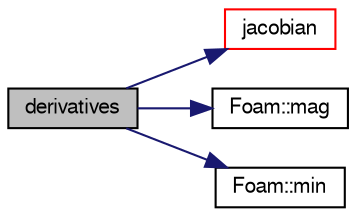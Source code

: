 digraph "derivatives"
{
  bgcolor="transparent";
  edge [fontname="FreeSans",fontsize="10",labelfontname="FreeSans",labelfontsize="10"];
  node [fontname="FreeSans",fontsize="10",shape=record];
  rankdir="LR";
  Node267 [label="derivatives",height=0.2,width=0.4,color="black", fillcolor="grey75", style="filled", fontcolor="black"];
  Node267 -> Node268 [color="midnightblue",fontsize="10",style="solid",fontname="FreeSans"];
  Node268 [label="jacobian",height=0.2,width=0.4,color="red",URL="$a30190.html#afb9c61fc8f348168d75404b1a34ed937",tooltip="Calculate the Jacobian of the system. "];
  Node267 -> Node290 [color="midnightblue",fontsize="10",style="solid",fontname="FreeSans"];
  Node290 [label="Foam::mag",height=0.2,width=0.4,color="black",URL="$a21124.html#a929da2a3fdcf3dacbbe0487d3a330dae"];
  Node267 -> Node287 [color="midnightblue",fontsize="10",style="solid",fontname="FreeSans"];
  Node287 [label="Foam::min",height=0.2,width=0.4,color="black",URL="$a21124.html#a253e112ad2d56d96230ff39ea7f442dc"];
}
